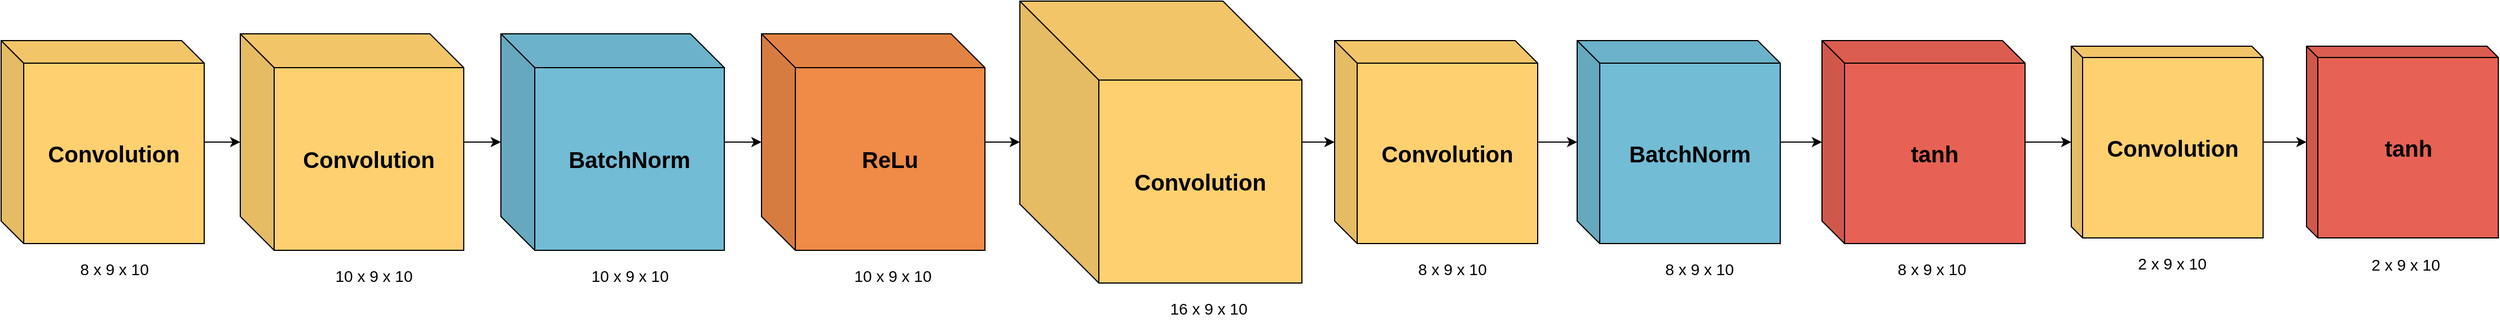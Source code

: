 <mxfile version="24.0.9" type="github">
  <diagram name="第 1 页" id="sJzgkV0ZMwXedAQlz2ua">
    <mxGraphModel dx="1434" dy="746" grid="1" gridSize="10" guides="1" tooltips="1" connect="1" arrows="1" fold="1" page="1" pageScale="1" pageWidth="827" pageHeight="1169" math="0" shadow="0">
      <root>
        <mxCell id="0" />
        <mxCell id="1" parent="0" />
        <mxCell id="B3VsUosxoPBajxxaBg3H-27" value="" style="edgeStyle=orthogonalEdgeStyle;rounded=0;orthogonalLoop=1;jettySize=auto;html=1;" edge="1" parent="1" source="B3VsUosxoPBajxxaBg3H-2" target="B3VsUosxoPBajxxaBg3H-3">
          <mxGeometry relative="1" as="geometry" />
        </mxCell>
        <mxCell id="B3VsUosxoPBajxxaBg3H-2" value="Convolution" style="shape=cube;whiteSpace=wrap;html=1;boundedLbl=1;backgroundOutline=1;darkOpacity=0.05;darkOpacity2=0.1;direction=east;rotation=0;flipV=0;flipH=0;size=20;fontSize=20;fontStyle=1;fillColor=#FFD06F;" vertex="1" parent="1">
          <mxGeometry x="20" y="560" width="180" height="180" as="geometry" />
        </mxCell>
        <mxCell id="B3VsUosxoPBajxxaBg3H-28" value="" style="edgeStyle=orthogonalEdgeStyle;rounded=0;orthogonalLoop=1;jettySize=auto;html=1;" edge="1" parent="1" source="B3VsUosxoPBajxxaBg3H-3" target="B3VsUosxoPBajxxaBg3H-14">
          <mxGeometry relative="1" as="geometry" />
        </mxCell>
        <mxCell id="B3VsUosxoPBajxxaBg3H-3" value="Convolution" style="shape=cube;whiteSpace=wrap;html=1;boundedLbl=1;backgroundOutline=1;darkOpacity=0.05;darkOpacity2=0.1;direction=east;rotation=0;flipV=0;flipH=0;size=30;fontSize=20;fontStyle=1;fillColor=#FFD06F;" vertex="1" parent="1">
          <mxGeometry x="232" y="554" width="198.06" height="192" as="geometry" />
        </mxCell>
        <mxCell id="B3VsUosxoPBajxxaBg3H-31" value="" style="edgeStyle=orthogonalEdgeStyle;rounded=0;orthogonalLoop=1;jettySize=auto;html=1;" edge="1" parent="1" source="B3VsUosxoPBajxxaBg3H-6" target="B3VsUosxoPBajxxaBg3H-8">
          <mxGeometry relative="1" as="geometry" />
        </mxCell>
        <mxCell id="B3VsUosxoPBajxxaBg3H-6" value="Convolution" style="shape=cube;whiteSpace=wrap;html=1;boundedLbl=1;backgroundOutline=1;darkOpacity=0.05;darkOpacity2=0.1;direction=east;rotation=0;flipV=0;flipH=0;size=70;fontSize=20;fontStyle=1;fillColor=#FFD06F;" vertex="1" parent="1">
          <mxGeometry x="923" y="525" width="250" height="250" as="geometry" />
        </mxCell>
        <mxCell id="B3VsUosxoPBajxxaBg3H-7" value="8 x 9 x 10" style="text;html=1;align=center;verticalAlign=middle;resizable=0;points=[];autosize=1;strokeColor=none;fillColor=none;fontSize=14;" vertex="1" parent="1">
          <mxGeometry x="80" y="748" width="80" height="30" as="geometry" />
        </mxCell>
        <mxCell id="B3VsUosxoPBajxxaBg3H-32" value="" style="edgeStyle=orthogonalEdgeStyle;rounded=0;orthogonalLoop=1;jettySize=auto;html=1;" edge="1" parent="1" source="B3VsUosxoPBajxxaBg3H-8" target="B3VsUosxoPBajxxaBg3H-9">
          <mxGeometry relative="1" as="geometry" />
        </mxCell>
        <mxCell id="B3VsUosxoPBajxxaBg3H-8" value="Convolution" style="shape=cube;whiteSpace=wrap;html=1;boundedLbl=1;backgroundOutline=1;darkOpacity=0.05;darkOpacity2=0.1;direction=east;rotation=0;flipV=0;flipH=0;fontSize=20;fontStyle=1;fillColor=#FFD06F;" vertex="1" parent="1">
          <mxGeometry x="1202" y="560" width="180" height="180" as="geometry" />
        </mxCell>
        <mxCell id="B3VsUosxoPBajxxaBg3H-33" value="" style="edgeStyle=orthogonalEdgeStyle;rounded=0;orthogonalLoop=1;jettySize=auto;html=1;" edge="1" parent="1" source="B3VsUosxoPBajxxaBg3H-9" target="B3VsUosxoPBajxxaBg3H-10">
          <mxGeometry relative="1" as="geometry" />
        </mxCell>
        <mxCell id="B3VsUosxoPBajxxaBg3H-9" value="BatchNorm" style="shape=cube;whiteSpace=wrap;html=1;boundedLbl=1;backgroundOutline=1;darkOpacity=0.05;darkOpacity2=0.1;direction=east;rotation=0;flipV=0;flipH=0;fontSize=20;fontStyle=1;fillColor=#72BCD5;" vertex="1" parent="1">
          <mxGeometry x="1417" y="560" width="180" height="180" as="geometry" />
        </mxCell>
        <mxCell id="B3VsUosxoPBajxxaBg3H-34" value="" style="edgeStyle=orthogonalEdgeStyle;rounded=0;orthogonalLoop=1;jettySize=auto;html=1;" edge="1" parent="1" source="B3VsUosxoPBajxxaBg3H-10" target="B3VsUosxoPBajxxaBg3H-11">
          <mxGeometry relative="1" as="geometry" />
        </mxCell>
        <mxCell id="B3VsUosxoPBajxxaBg3H-10" value="tanh" style="shape=cube;whiteSpace=wrap;html=1;boundedLbl=1;backgroundOutline=1;darkOpacity=0.05;darkOpacity2=0.1;direction=east;rotation=0;flipV=0;flipH=0;fontSize=20;fontStyle=1;fillColor=#E76254;" vertex="1" parent="1">
          <mxGeometry x="1634" y="560" width="180" height="180" as="geometry" />
        </mxCell>
        <mxCell id="B3VsUosxoPBajxxaBg3H-35" value="" style="edgeStyle=orthogonalEdgeStyle;rounded=0;orthogonalLoop=1;jettySize=auto;html=1;" edge="1" parent="1" source="B3VsUosxoPBajxxaBg3H-11" target="B3VsUosxoPBajxxaBg3H-18">
          <mxGeometry relative="1" as="geometry" />
        </mxCell>
        <mxCell id="B3VsUosxoPBajxxaBg3H-11" value="Convolution" style="shape=cube;whiteSpace=wrap;html=1;boundedLbl=1;backgroundOutline=1;darkOpacity=0.05;darkOpacity2=0.1;direction=east;rotation=0;flipV=0;flipH=0;size=10;fontSize=20;fontStyle=1;fillColor=#FFD06F;" vertex="1" parent="1">
          <mxGeometry x="1855" y="565" width="170" height="170" as="geometry" />
        </mxCell>
        <mxCell id="B3VsUosxoPBajxxaBg3H-13" value="10 x 9 x 10" style="text;html=1;align=center;verticalAlign=middle;resizable=0;points=[];autosize=1;strokeColor=none;fillColor=none;fontSize=14;" vertex="1" parent="1">
          <mxGeometry x="305" y="754" width="90" height="30" as="geometry" />
        </mxCell>
        <mxCell id="B3VsUosxoPBajxxaBg3H-29" value="" style="edgeStyle=orthogonalEdgeStyle;rounded=0;orthogonalLoop=1;jettySize=auto;html=1;" edge="1" parent="1" source="B3VsUosxoPBajxxaBg3H-14" target="B3VsUosxoPBajxxaBg3H-16">
          <mxGeometry relative="1" as="geometry" />
        </mxCell>
        <mxCell id="B3VsUosxoPBajxxaBg3H-14" value="BatchNorm" style="shape=cube;whiteSpace=wrap;html=1;boundedLbl=1;backgroundOutline=1;darkOpacity=0.05;darkOpacity2=0.1;direction=east;rotation=0;flipV=0;flipH=0;size=30;fontSize=20;fontStyle=1;fillColor=#72BCD5;" vertex="1" parent="1">
          <mxGeometry x="463" y="554" width="198.06" height="192" as="geometry" />
        </mxCell>
        <mxCell id="B3VsUosxoPBajxxaBg3H-15" value="10 x 9 x 10" style="text;html=1;align=center;verticalAlign=middle;resizable=0;points=[];autosize=1;strokeColor=none;fillColor=none;fontSize=14;" vertex="1" parent="1">
          <mxGeometry x="532" y="754" width="90" height="30" as="geometry" />
        </mxCell>
        <mxCell id="B3VsUosxoPBajxxaBg3H-30" value="" style="edgeStyle=orthogonalEdgeStyle;rounded=0;orthogonalLoop=1;jettySize=auto;html=1;" edge="1" parent="1" source="B3VsUosxoPBajxxaBg3H-16" target="B3VsUosxoPBajxxaBg3H-6">
          <mxGeometry relative="1" as="geometry" />
        </mxCell>
        <mxCell id="B3VsUosxoPBajxxaBg3H-16" value="ReLu" style="shape=cube;whiteSpace=wrap;html=1;boundedLbl=1;backgroundOutline=1;darkOpacity=0.05;darkOpacity2=0.1;direction=east;rotation=0;flipV=0;flipH=0;size=30;fontSize=20;fontStyle=1;fillColor=#EF8A47;" vertex="1" parent="1">
          <mxGeometry x="694" y="554" width="198.06" height="192" as="geometry" />
        </mxCell>
        <mxCell id="B3VsUosxoPBajxxaBg3H-17" value="10 x 9 x 10" style="text;html=1;align=center;verticalAlign=middle;resizable=0;points=[];autosize=1;strokeColor=none;fillColor=none;fontSize=14;" vertex="1" parent="1">
          <mxGeometry x="765" y="754" width="90" height="30" as="geometry" />
        </mxCell>
        <mxCell id="B3VsUosxoPBajxxaBg3H-18" value="tanh" style="shape=cube;whiteSpace=wrap;html=1;boundedLbl=1;backgroundOutline=1;darkOpacity=0.05;darkOpacity2=0.1;direction=east;rotation=0;flipV=0;flipH=0;size=10;fontSize=20;fontStyle=1;fillColor=#E76254;" vertex="1" parent="1">
          <mxGeometry x="2063.5" y="565" width="170" height="170" as="geometry" />
        </mxCell>
        <mxCell id="B3VsUosxoPBajxxaBg3H-19" value="16 x 9 x 10" style="text;html=1;align=center;verticalAlign=middle;resizable=0;points=[];autosize=1;strokeColor=none;fillColor=none;fontSize=14;" vertex="1" parent="1">
          <mxGeometry x="1045" y="783" width="90" height="30" as="geometry" />
        </mxCell>
        <mxCell id="B3VsUosxoPBajxxaBg3H-20" value="8 x 9 x 10" style="text;html=1;align=center;verticalAlign=middle;resizable=0;points=[];autosize=1;strokeColor=none;fillColor=none;fontSize=14;" vertex="1" parent="1">
          <mxGeometry x="1266" y="748" width="80" height="30" as="geometry" />
        </mxCell>
        <mxCell id="B3VsUosxoPBajxxaBg3H-21" value="8 x 9 x 10" style="text;html=1;align=center;verticalAlign=middle;resizable=0;points=[];autosize=1;strokeColor=none;fillColor=none;fontSize=14;" vertex="1" parent="1">
          <mxGeometry x="1485" y="748" width="80" height="30" as="geometry" />
        </mxCell>
        <mxCell id="B3VsUosxoPBajxxaBg3H-22" value="8 x 9 x 10" style="text;html=1;align=center;verticalAlign=middle;resizable=0;points=[];autosize=1;strokeColor=none;fillColor=none;fontSize=14;" vertex="1" parent="1">
          <mxGeometry x="1691" y="748" width="80" height="30" as="geometry" />
        </mxCell>
        <mxCell id="B3VsUosxoPBajxxaBg3H-23" value="2 x 9 x 10" style="text;html=1;align=center;verticalAlign=middle;resizable=0;points=[];autosize=1;strokeColor=none;fillColor=none;fontSize=14;" vertex="1" parent="1">
          <mxGeometry x="1904" y="743" width="80" height="30" as="geometry" />
        </mxCell>
        <mxCell id="B3VsUosxoPBajxxaBg3H-24" value="2 x 9 x 10" style="text;html=1;align=center;verticalAlign=middle;resizable=0;points=[];autosize=1;strokeColor=none;fillColor=none;fontSize=14;" vertex="1" parent="1">
          <mxGeometry x="2110.5" y="744" width="80" height="30" as="geometry" />
        </mxCell>
      </root>
    </mxGraphModel>
  </diagram>
</mxfile>
